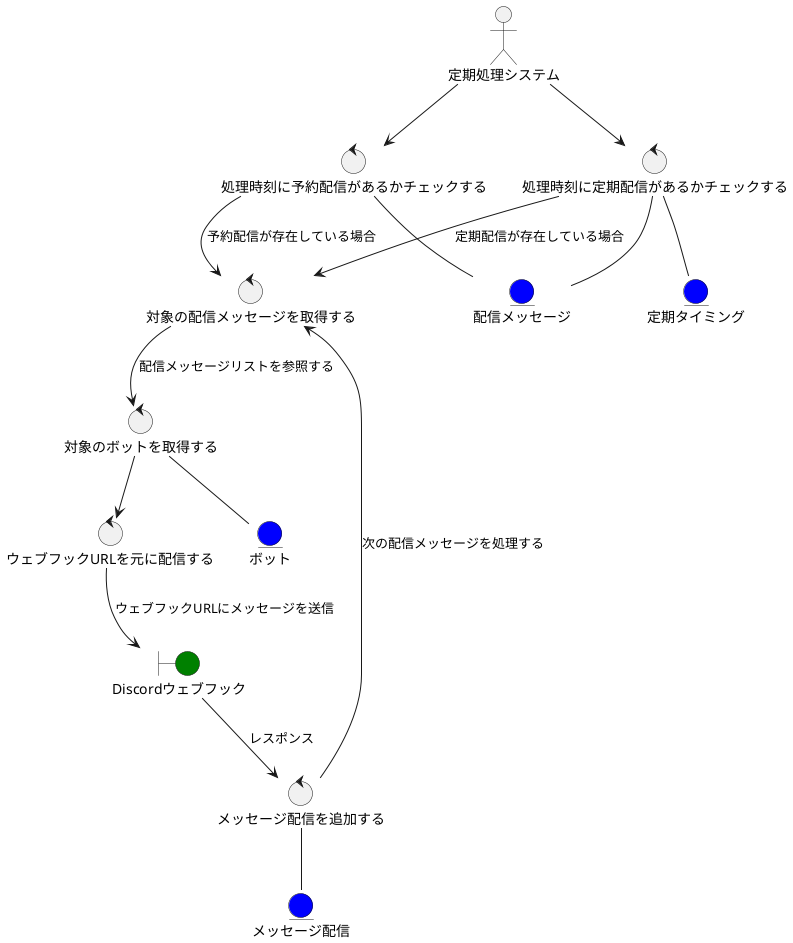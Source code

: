 @startuml robustness-sent_message

actor 定期処理システム
boundary Discordウェブフック #green
control 処理時刻に予約配信があるかチェックする
control 処理時刻に定期配信があるかチェックする
control 対象の配信メッセージを取得する
control 対象のボットを取得する
control ウェブフックURLを元に配信する
control メッセージ配信を追加する
entity ボット #blue
entity 配信メッセージ #blue
entity 定期タイミング #blue
entity メッセージ配信 #blue

定期処理システム --> 処理時刻に予約配信があるかチェックする
定期処理システム --> 処理時刻に定期配信があるかチェックする
処理時刻に予約配信があるかチェックする --> 対象の配信メッセージを取得する :予約配信が存在している場合
処理時刻に定期配信があるかチェックする --> 対象の配信メッセージを取得する :定期配信が存在している場合
処理時刻に予約配信があるかチェックする -- 配信メッセージ
処理時刻に定期配信があるかチェックする -- 配信メッセージ
処理時刻に定期配信があるかチェックする -- 定期タイミング
対象の配信メッセージを取得する --> 対象のボットを取得する :配信メッセージリストを参照する
対象のボットを取得する --> ウェブフックURLを元に配信する
対象のボットを取得する -- ボット
ウェブフックURLを元に配信する --> Discordウェブフック :ウェブフックURLにメッセージを送信
Discordウェブフック --> メッセージ配信を追加する :レスポンス
メッセージ配信を追加する --> 対象の配信メッセージを取得する :次の配信メッセージを処理する
メッセージ配信を追加する -- メッセージ配信
@enduml
